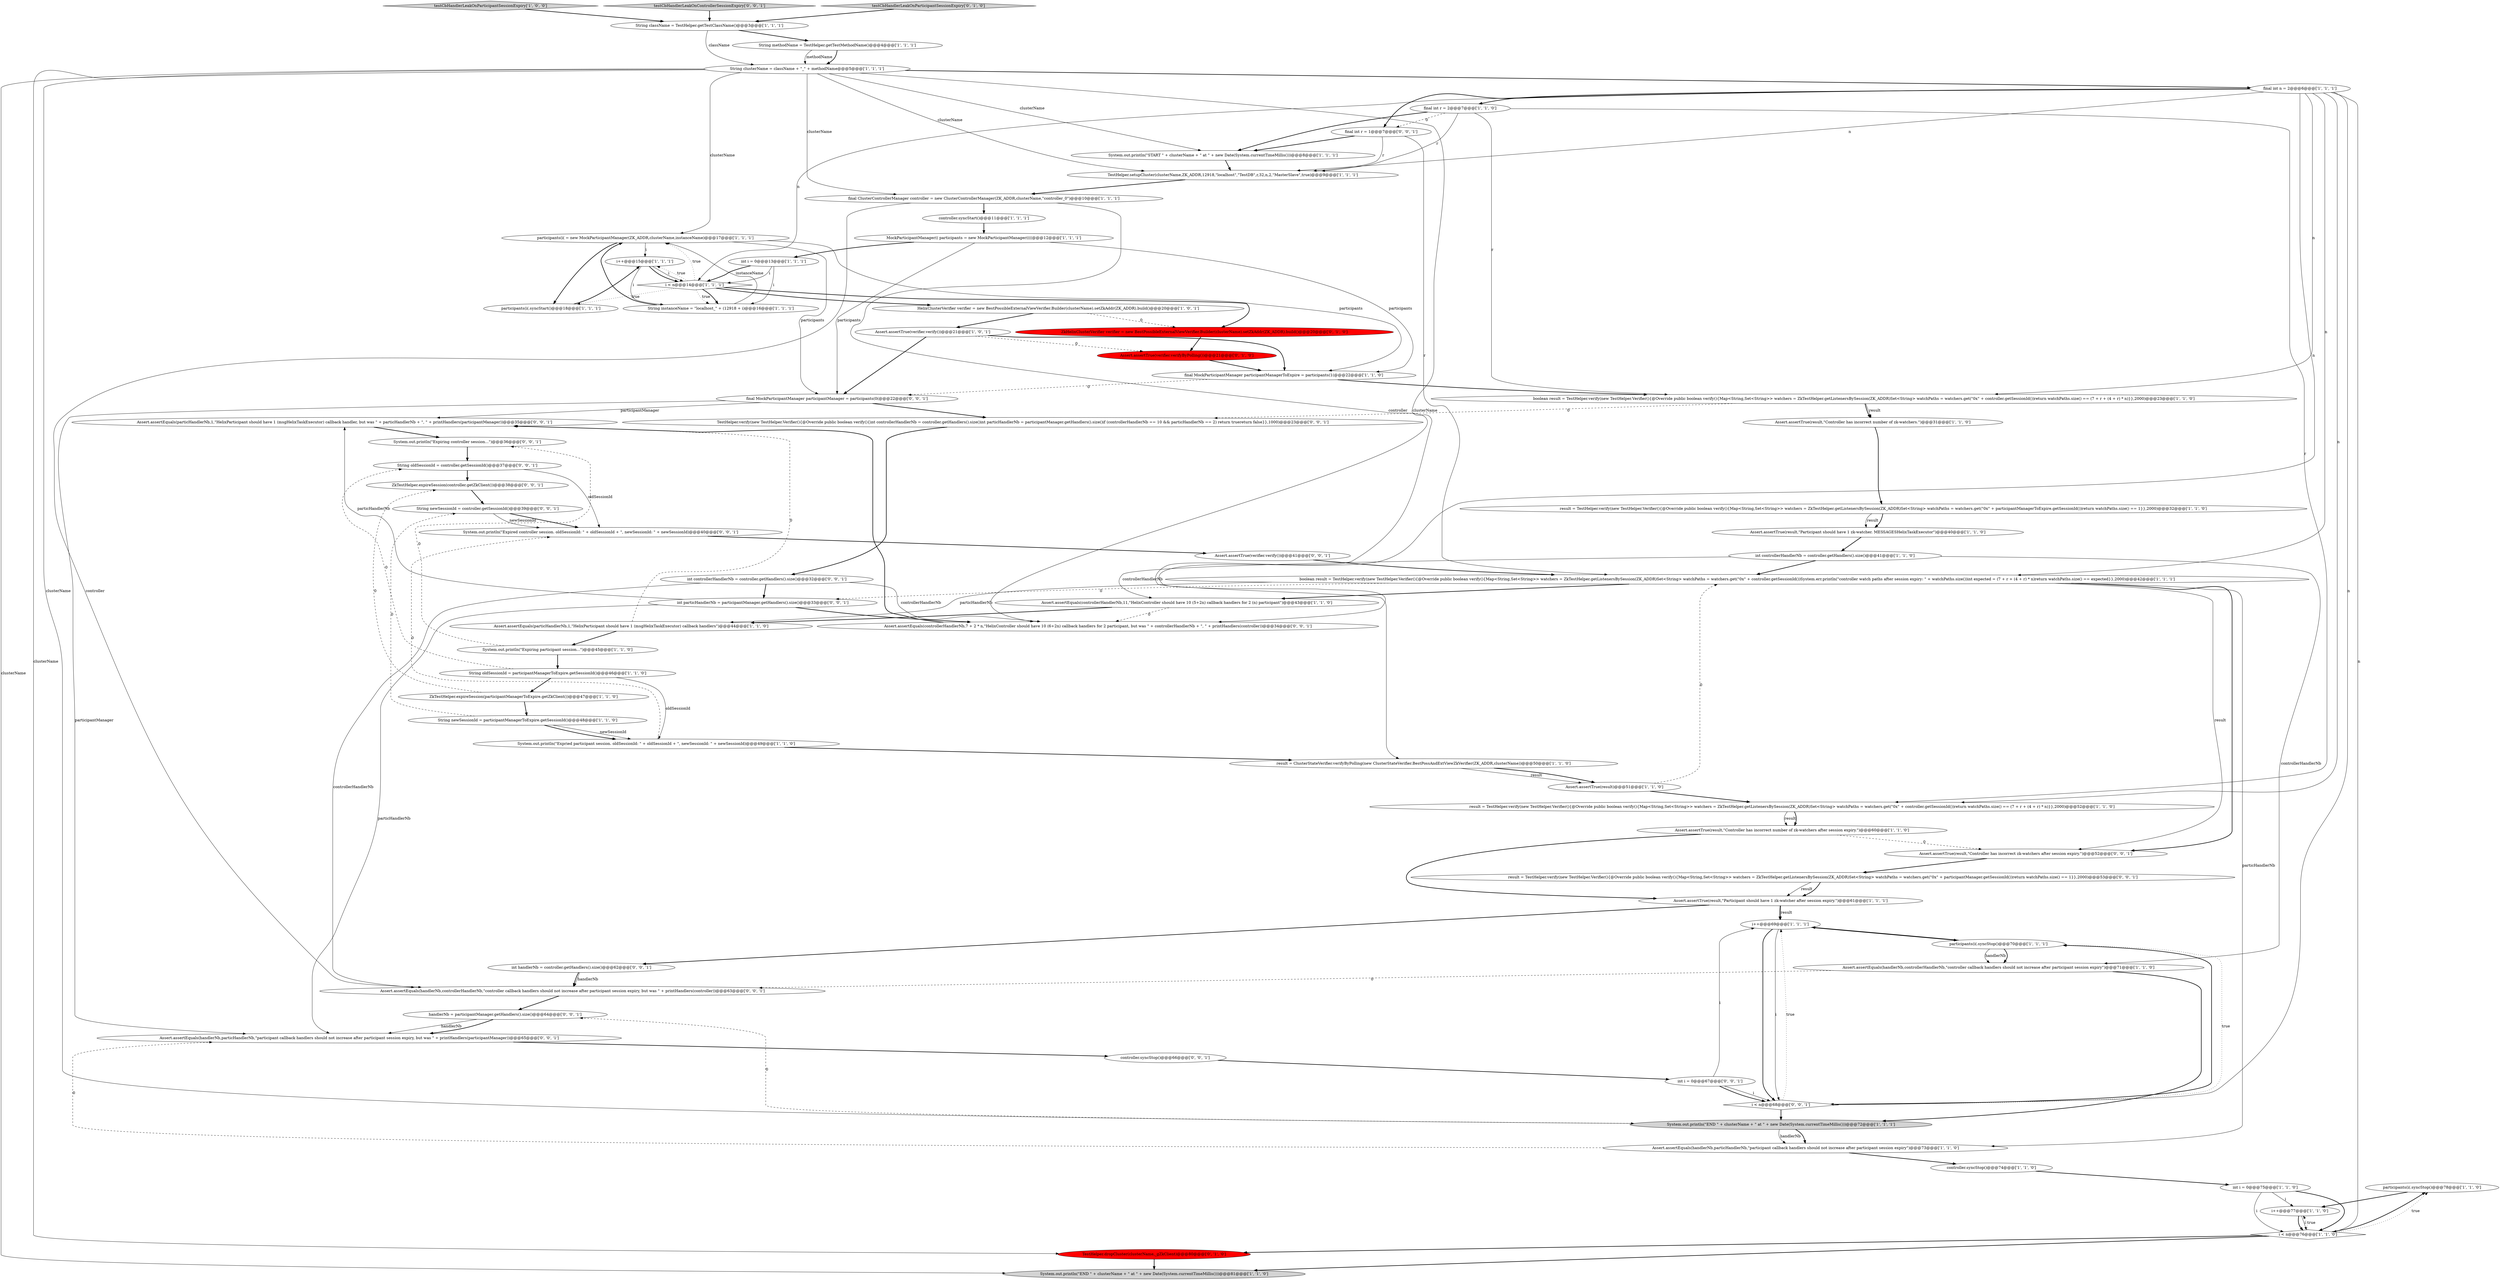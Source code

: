 digraph {
13 [style = filled, label = "participants(i(.syncStop()@@@78@@@['1', '1', '0']", fillcolor = white, shape = ellipse image = "AAA0AAABBB1BBB"];
20 [style = filled, label = "participants(i( = new MockParticipantManager(ZK_ADDR,clusterName,instanceName)@@@17@@@['1', '1', '1']", fillcolor = white, shape = ellipse image = "AAA0AAABBB1BBB"];
35 [style = filled, label = "result = ClusterStateVerifier.verifyByPolling(new ClusterStateVerifier.BestPossAndExtViewZkVerifier(ZK_ADDR,clusterName))@@@50@@@['1', '1', '0']", fillcolor = white, shape = ellipse image = "AAA0AAABBB1BBB"];
16 [style = filled, label = "System.out.println(\"Expiring participant session...\")@@@45@@@['1', '1', '0']", fillcolor = white, shape = ellipse image = "AAA0AAABBB1BBB"];
7 [style = filled, label = "String oldSessionId = participantManagerToExpire.getSessionId()@@@46@@@['1', '1', '0']", fillcolor = white, shape = ellipse image = "AAA0AAABBB1BBB"];
3 [style = filled, label = "Assert.assertTrue(result,\"Controller has incorrect number of zk-watchers after session expiry.\")@@@60@@@['1', '1', '0']", fillcolor = white, shape = ellipse image = "AAA0AAABBB1BBB"];
9 [style = filled, label = "Assert.assertTrue(result,\"Controller has incorrect number of zk-watchers.\")@@@31@@@['1', '1', '0']", fillcolor = white, shape = ellipse image = "AAA0AAABBB1BBB"];
27 [style = filled, label = "Assert.assertTrue(result)@@@51@@@['1', '1', '0']", fillcolor = white, shape = ellipse image = "AAA0AAABBB1BBB"];
22 [style = filled, label = "final int n = 2@@@6@@@['1', '1', '1']", fillcolor = white, shape = ellipse image = "AAA0AAABBB1BBB"];
67 [style = filled, label = "Assert.assertEquals(controllerHandlerNb,7 + 2 * n,\"HelixController should have 10 (6+2n) callback handlers for 2 participant, but was \" + controllerHandlerNb + \", \" + printHandlers(controller))@@@34@@@['0', '0', '1']", fillcolor = white, shape = ellipse image = "AAA0AAABBB3BBB"];
12 [style = filled, label = "String className = TestHelper.getTestClassName()@@@3@@@['1', '1', '1']", fillcolor = white, shape = ellipse image = "AAA0AAABBB1BBB"];
32 [style = filled, label = "i++@@@15@@@['1', '1', '1']", fillcolor = white, shape = ellipse image = "AAA0AAABBB1BBB"];
64 [style = filled, label = "final int r = 1@@@7@@@['0', '0', '1']", fillcolor = white, shape = ellipse image = "AAA0AAABBB3BBB"];
59 [style = filled, label = "Assert.assertEquals(particHandlerNb,1,\"HelixParticipant should have 1 (msgHelixTaskExecutor) callback handler, but was \" + particHandlerNb + \", \" + printHandlers(participantManager))@@@35@@@['0', '0', '1']", fillcolor = white, shape = ellipse image = "AAA0AAABBB3BBB"];
19 [style = filled, label = "String instanceName = \"localhost_\" + (12918 + i)@@@16@@@['1', '1', '1']", fillcolor = white, shape = ellipse image = "AAA0AAABBB1BBB"];
70 [style = filled, label = "TestHelper.verify(new TestHelper.Verifier(){@Override public boolean verify(){int controllerHandlerNb = controller.getHandlers().size()int particHandlerNb = participantManager.getHandlers().size()if (controllerHandlerNb == 10 && particHandlerNb == 2) return truereturn false}},1000)@@@23@@@['0', '0', '1']", fillcolor = white, shape = ellipse image = "AAA0AAABBB3BBB"];
55 [style = filled, label = "Assert.assertTrue(result,\"Controller has incorrect zk-watchers after session expiry.\")@@@52@@@['0', '0', '1']", fillcolor = white, shape = ellipse image = "AAA0AAABBB3BBB"];
39 [style = filled, label = "Assert.assertEquals(handlerNb,controllerHandlerNb,\"controller callback handlers should not increase after participant session expiry\")@@@71@@@['1', '1', '0']", fillcolor = white, shape = ellipse image = "AAA0AAABBB1BBB"];
40 [style = filled, label = "testCbHandlerLeakOnParticipantSessionExpiry['1', '0', '0']", fillcolor = lightgray, shape = diamond image = "AAA0AAABBB1BBB"];
58 [style = filled, label = "Assert.assertEquals(handlerNb,particHandlerNb,\"participant callback handlers should not increase after participant session expiry, but was \" + printHandlers(participantManager))@@@65@@@['0', '0', '1']", fillcolor = white, shape = ellipse image = "AAA0AAABBB3BBB"];
4 [style = filled, label = "final MockParticipantManager participantManagerToExpire = participants(1(@@@22@@@['1', '1', '0']", fillcolor = white, shape = ellipse image = "AAA0AAABBB1BBB"];
5 [style = filled, label = "ZkTestHelper.expireSession(participantManagerToExpire.getZkClient())@@@47@@@['1', '1', '0']", fillcolor = white, shape = ellipse image = "AAA0AAABBB1BBB"];
45 [style = filled, label = "i++@@@69@@@['1', '1', '1']", fillcolor = white, shape = ellipse image = "AAA0AAABBB1BBB"];
65 [style = filled, label = "result = TestHelper.verify(new TestHelper.Verifier(){@Override public boolean verify(){Map<String,Set<String>> watchers = ZkTestHelper.getListenersBySession(ZK_ADDR)Set<String> watchPaths = watchers.get(\"0x\" + participantManager.getSessionId())return watchPaths.size() == 1}},2000)@@@53@@@['0', '0', '1']", fillcolor = white, shape = ellipse image = "AAA0AAABBB3BBB"];
11 [style = filled, label = "Assert.assertEquals(particHandlerNb,1,\"HelixParticipant should have 1 (msgHelixTaskExecutor) callback handlers\")@@@44@@@['1', '1', '0']", fillcolor = white, shape = ellipse image = "AAA0AAABBB1BBB"];
30 [style = filled, label = "Assert.assertEquals(handlerNb,particHandlerNb,\"participant callback handlers should not increase after participant session expiry\")@@@73@@@['1', '1', '0']", fillcolor = white, shape = ellipse image = "AAA0AAABBB1BBB"];
60 [style = filled, label = "System.out.println(\"Expiring controller session...\")@@@36@@@['0', '0', '1']", fillcolor = white, shape = ellipse image = "AAA0AAABBB3BBB"];
68 [style = filled, label = "int controllerHandlerNb = controller.getHandlers().size()@@@32@@@['0', '0', '1']", fillcolor = white, shape = ellipse image = "AAA0AAABBB3BBB"];
1 [style = filled, label = "int i = 0@@@75@@@['1', '1', '0']", fillcolor = white, shape = ellipse image = "AAA0AAABBB1BBB"];
21 [style = filled, label = "i++@@@77@@@['1', '1', '0']", fillcolor = white, shape = ellipse image = "AAA0AAABBB1BBB"];
63 [style = filled, label = "String newSessionId = controller.getSessionId()@@@39@@@['0', '0', '1']", fillcolor = white, shape = ellipse image = "AAA0AAABBB3BBB"];
71 [style = filled, label = "controller.syncStop()@@@66@@@['0', '0', '1']", fillcolor = white, shape = ellipse image = "AAA0AAABBB3BBB"];
66 [style = filled, label = "ZkTestHelper.expireSession(controller.getZkClient())@@@38@@@['0', '0', '1']", fillcolor = white, shape = ellipse image = "AAA0AAABBB3BBB"];
72 [style = filled, label = "System.out.println(\"Expired controller session. oldSessionId: \" + oldSessionId + \", newSessionId: \" + newSessionId)@@@40@@@['0', '0', '1']", fillcolor = white, shape = ellipse image = "AAA0AAABBB3BBB"];
15 [style = filled, label = "controller.syncStart()@@@11@@@['1', '1', '1']", fillcolor = white, shape = ellipse image = "AAA0AAABBB1BBB"];
42 [style = filled, label = "System.out.println(\"Expried participant session. oldSessionId: \" + oldSessionId + \", newSessionId: \" + newSessionId)@@@49@@@['1', '1', '0']", fillcolor = white, shape = ellipse image = "AAA0AAABBB1BBB"];
73 [style = filled, label = "Assert.assertTrue(verifier.verify())@@@41@@@['0', '0', '1']", fillcolor = white, shape = ellipse image = "AAA0AAABBB3BBB"];
69 [style = filled, label = "int particHandlerNb = participantManager.getHandlers().size()@@@33@@@['0', '0', '1']", fillcolor = white, shape = ellipse image = "AAA0AAABBB3BBB"];
6 [style = filled, label = "i < n@@@14@@@['1', '1', '1']", fillcolor = white, shape = diamond image = "AAA0AAABBB1BBB"];
74 [style = filled, label = "handlerNb = participantManager.getHandlers().size()@@@64@@@['0', '0', '1']", fillcolor = white, shape = ellipse image = "AAA0AAABBB3BBB"];
2 [style = filled, label = "int controllerHandlerNb = controller.getHandlers().size()@@@41@@@['1', '1', '0']", fillcolor = white, shape = ellipse image = "AAA0AAABBB1BBB"];
17 [style = filled, label = "participants(i(.syncStart()@@@18@@@['1', '1', '1']", fillcolor = white, shape = ellipse image = "AAA0AAABBB1BBB"];
52 [style = filled, label = "Assert.assertTrue(verifier.verifyByPolling())@@@21@@@['0', '1', '0']", fillcolor = red, shape = ellipse image = "AAA1AAABBB2BBB"];
28 [style = filled, label = "controller.syncStop()@@@74@@@['1', '1', '0']", fillcolor = white, shape = ellipse image = "AAA0AAABBB1BBB"];
31 [style = filled, label = "String clusterName = className + \"_\" + methodName@@@5@@@['1', '1', '1']", fillcolor = white, shape = ellipse image = "AAA0AAABBB1BBB"];
25 [style = filled, label = "result = TestHelper.verify(new TestHelper.Verifier(){@Override public boolean verify(){Map<String,Set<String>> watchers = ZkTestHelper.getListenersBySession(ZK_ADDR)Set<String> watchPaths = watchers.get(\"0x\" + participantManagerToExpire.getSessionId())return watchPaths.size() == 1}},2000)@@@32@@@['1', '1', '0']", fillcolor = white, shape = ellipse image = "AAA0AAABBB1BBB"];
23 [style = filled, label = "System.out.println(\"START \" + clusterName + \" at \" + new Date(System.currentTimeMillis()))@@@8@@@['1', '1', '1']", fillcolor = white, shape = ellipse image = "AAA0AAABBB1BBB"];
44 [style = filled, label = "final ClusterControllerManager controller = new ClusterControllerManager(ZK_ADDR,clusterName,\"controller_0\")@@@10@@@['1', '1', '1']", fillcolor = white, shape = ellipse image = "AAA0AAABBB1BBB"];
24 [style = filled, label = "String methodName = TestHelper.getTestMethodName()@@@4@@@['1', '1', '1']", fillcolor = white, shape = ellipse image = "AAA0AAABBB1BBB"];
43 [style = filled, label = "final int r = 2@@@7@@@['1', '1', '0']", fillcolor = white, shape = ellipse image = "AAA0AAABBB1BBB"];
54 [style = filled, label = "Assert.assertEquals(handlerNb,controllerHandlerNb,\"controller callback handlers should not increase after participant session expiry, but was \" + printHandlers(controller))@@@63@@@['0', '0', '1']", fillcolor = white, shape = ellipse image = "AAA0AAABBB3BBB"];
61 [style = filled, label = "int handlerNb = controller.getHandlers().size()@@@62@@@['0', '0', '1']", fillcolor = white, shape = ellipse image = "AAA0AAABBB3BBB"];
18 [style = filled, label = "Assert.assertTrue(result,\"Participant should have 1 zk-watcher. MESSAGESHelixTaskExecutor\")@@@40@@@['1', '1', '0']", fillcolor = white, shape = ellipse image = "AAA0AAABBB1BBB"];
62 [style = filled, label = "final MockParticipantManager participantManager = participants(0(@@@22@@@['0', '0', '1']", fillcolor = white, shape = ellipse image = "AAA0AAABBB3BBB"];
53 [style = filled, label = "String oldSessionId = controller.getSessionId()@@@37@@@['0', '0', '1']", fillcolor = white, shape = ellipse image = "AAA0AAABBB3BBB"];
47 [style = filled, label = "result = TestHelper.verify(new TestHelper.Verifier(){@Override public boolean verify(){Map<String,Set<String>> watchers = ZkTestHelper.getListenersBySession(ZK_ADDR)Set<String> watchPaths = watchers.get(\"0x\" + controller.getSessionId())return watchPaths.size() == (7 + r + (4 + r) * n)}},2000)@@@52@@@['1', '1', '0']", fillcolor = white, shape = ellipse image = "AAA0AAABBB1BBB"];
8 [style = filled, label = "String newSessionId = participantManagerToExpire.getSessionId()@@@48@@@['1', '1', '0']", fillcolor = white, shape = ellipse image = "AAA0AAABBB1BBB"];
51 [style = filled, label = "ZkHelixClusterVerifier verifier = new BestPossibleExternalViewVerifier.Builder(clusterName).setZkAddr(ZK_ADDR).build()@@@20@@@['0', '1', '0']", fillcolor = red, shape = ellipse image = "AAA1AAABBB2BBB"];
34 [style = filled, label = "Assert.assertTrue(verifier.verify())@@@21@@@['1', '0', '1']", fillcolor = white, shape = ellipse image = "AAA0AAABBB1BBB"];
41 [style = filled, label = "boolean result = TestHelper.verify(new TestHelper.Verifier(){@Override public boolean verify(){Map<String,Set<String>> watchers = ZkTestHelper.getListenersBySession(ZK_ADDR)Set<String> watchPaths = watchers.get(\"0x\" + controller.getSessionId())return watchPaths.size() == (7 + r + (4 + r) * n)}},2000)@@@23@@@['1', '1', '0']", fillcolor = white, shape = ellipse image = "AAA0AAABBB1BBB"];
48 [style = filled, label = "System.out.println(\"END \" + clusterName + \" at \" + new Date(System.currentTimeMillis()))@@@81@@@['1', '1', '0']", fillcolor = lightgray, shape = ellipse image = "AAA0AAABBB1BBB"];
75 [style = filled, label = "int i = 0@@@67@@@['0', '0', '1']", fillcolor = white, shape = ellipse image = "AAA0AAABBB3BBB"];
37 [style = filled, label = "HelixClusterVerifier verifier = new BestPossibleExternalViewVerifier.Builder(clusterName).setZkAddr(ZK_ADDR).build()@@@20@@@['1', '0', '1']", fillcolor = white, shape = ellipse image = "AAA0AAABBB1BBB"];
57 [style = filled, label = "testCbHandlerLeakOnControllerSessionExpiry['0', '0', '1']", fillcolor = lightgray, shape = diamond image = "AAA0AAABBB3BBB"];
0 [style = filled, label = "System.out.println(\"END \" + clusterName + \" at \" + new Date(System.currentTimeMillis()))@@@72@@@['1', '1', '1']", fillcolor = lightgray, shape = ellipse image = "AAA0AAABBB1BBB"];
50 [style = filled, label = "TestHelper.dropCluster(clusterName,_gZkClient)@@@80@@@['0', '1', '0']", fillcolor = red, shape = ellipse image = "AAA1AAABBB2BBB"];
14 [style = filled, label = "boolean result = TestHelper.verify(new TestHelper.Verifier(){@Override public boolean verify(){Map<String,Set<String>> watchers = ZkTestHelper.getListenersBySession(ZK_ADDR)Set<String> watchPaths = watchers.get(\"0x\" + controller.getSessionId())System.err.println(\"controller watch paths after session expiry: \" + watchPaths.size())int expected = (7 + r + (4 + r) * n)return watchPaths.size() == expected}},2000)@@@42@@@['1', '1', '1']", fillcolor = white, shape = ellipse image = "AAA0AAABBB1BBB"];
36 [style = filled, label = "Assert.assertTrue(result,\"Participant should have 1 zk-watcher after session expiry.\")@@@61@@@['1', '1', '1']", fillcolor = white, shape = ellipse image = "AAA0AAABBB1BBB"];
33 [style = filled, label = "int i = 0@@@13@@@['1', '1', '1']", fillcolor = white, shape = ellipse image = "AAA0AAABBB1BBB"];
29 [style = filled, label = "MockParticipantManager(( participants = new MockParticipantManager((((@@@12@@@['1', '1', '1']", fillcolor = white, shape = ellipse image = "AAA0AAABBB1BBB"];
46 [style = filled, label = "i < n@@@76@@@['1', '1', '0']", fillcolor = white, shape = diamond image = "AAA0AAABBB1BBB"];
10 [style = filled, label = "participants(i(.syncStop()@@@70@@@['1', '1', '1']", fillcolor = white, shape = ellipse image = "AAA0AAABBB1BBB"];
38 [style = filled, label = "Assert.assertEquals(controllerHandlerNb,11,\"HelixController should have 10 (5+2n) callback handlers for 2 (n) participant\")@@@43@@@['1', '1', '0']", fillcolor = white, shape = ellipse image = "AAA0AAABBB1BBB"];
49 [style = filled, label = "testCbHandlerLeakOnParticipantSessionExpiry['0', '1', '0']", fillcolor = lightgray, shape = diamond image = "AAA0AAABBB2BBB"];
56 [style = filled, label = "i < n@@@68@@@['0', '0', '1']", fillcolor = white, shape = diamond image = "AAA0AAABBB3BBB"];
26 [style = filled, label = "TestHelper.setupCluster(clusterName,ZK_ADDR,12918,\"localhost\",\"TestDB\",r,32,n,2,\"MasterSlave\",true)@@@9@@@['1', '1', '1']", fillcolor = white, shape = ellipse image = "AAA0AAABBB1BBB"];
36->45 [style = solid, label="result"];
63->72 [style = bold, label=""];
0->30 [style = bold, label=""];
75->56 [style = bold, label=""];
22->47 [style = solid, label="n"];
68->69 [style = bold, label=""];
46->13 [style = bold, label=""];
37->51 [style = dashed, label="0"];
75->45 [style = solid, label="i"];
31->26 [style = solid, label="clusterName"];
16->7 [style = bold, label=""];
44->15 [style = bold, label=""];
60->53 [style = bold, label=""];
41->9 [style = bold, label=""];
6->32 [style = dotted, label="true"];
61->54 [style = solid, label="handlerNb"];
22->67 [style = solid, label="n"];
46->48 [style = bold, label=""];
47->3 [style = solid, label="result"];
43->23 [style = bold, label=""];
6->19 [style = dotted, label="true"];
32->6 [style = bold, label=""];
1->46 [style = bold, label=""];
21->46 [style = bold, label=""];
3->36 [style = bold, label=""];
30->28 [style = bold, label=""];
10->39 [style = bold, label=""];
68->54 [style = solid, label="controllerHandlerNb"];
72->73 [style = bold, label=""];
2->14 [style = bold, label=""];
70->68 [style = bold, label=""];
46->13 [style = dotted, label="true"];
21->46 [style = solid, label="i"];
10->39 [style = solid, label="handlerNb"];
46->50 [style = bold, label=""];
62->58 [style = solid, label="participantManager"];
22->14 [style = solid, label="n"];
68->67 [style = solid, label="controllerHandlerNb"];
22->64 [style = bold, label=""];
45->10 [style = bold, label=""];
66->63 [style = bold, label=""];
1->46 [style = solid, label="i"];
11->16 [style = bold, label=""];
49->12 [style = bold, label=""];
31->44 [style = solid, label="clusterName"];
59->60 [style = bold, label=""];
38->11 [style = bold, label=""];
0->30 [style = solid, label="handlerNb"];
19->20 [style = bold, label=""];
22->43 [style = bold, label=""];
35->27 [style = solid, label="result"];
14->55 [style = solid, label="result"];
14->38 [style = bold, label=""];
63->72 [style = solid, label="newSessionId"];
71->75 [style = bold, label=""];
19->20 [style = solid, label="instanceName"];
6->20 [style = dotted, label="true"];
3->55 [style = dashed, label="0"];
53->72 [style = solid, label="oldSessionId"];
56->10 [style = bold, label=""];
27->14 [style = dashed, label="0"];
7->5 [style = bold, label=""];
55->65 [style = bold, label=""];
32->19 [style = solid, label="i"];
29->62 [style = solid, label="participants"];
14->30 [style = solid, label="particHandlerNb"];
54->74 [style = bold, label=""];
57->12 [style = bold, label=""];
75->56 [style = solid, label="i"];
34->62 [style = bold, label=""];
10->45 [style = bold, label=""];
34->52 [style = dashed, label="0"];
45->56 [style = bold, label=""];
22->41 [style = solid, label="n"];
44->54 [style = solid, label="controller"];
46->21 [style = dotted, label="true"];
27->47 [style = bold, label=""];
69->58 [style = solid, label="particHandlerNb"];
45->56 [style = solid, label="i"];
15->29 [style = bold, label=""];
43->41 [style = solid, label="r"];
20->32 [style = solid, label="i"];
41->9 [style = solid, label="result"];
47->3 [style = bold, label=""];
43->64 [style = dashed, label="0"];
11->59 [style = dashed, label="0"];
6->51 [style = bold, label=""];
25->18 [style = bold, label=""];
52->4 [style = bold, label=""];
20->4 [style = solid, label="participants"];
12->24 [style = bold, label=""];
51->52 [style = bold, label=""];
50->48 [style = bold, label=""];
31->50 [style = solid, label="clusterName"];
62->59 [style = solid, label="participantManager"];
22->26 [style = solid, label="n"];
4->41 [style = bold, label=""];
6->37 [style = bold, label=""];
14->11 [style = solid, label="particHandlerNb"];
40->12 [style = bold, label=""];
74->58 [style = solid, label="handlerNb"];
56->10 [style = dotted, label="true"];
2->38 [style = solid, label="controllerHandlerNb"];
8->63 [style = dashed, label="0"];
26->44 [style = bold, label=""];
24->31 [style = bold, label=""];
41->70 [style = dashed, label="0"];
31->48 [style = solid, label="clusterName"];
73->14 [style = bold, label=""];
16->60 [style = dashed, label="0"];
7->53 [style = dashed, label="0"];
1->21 [style = solid, label="i"];
44->67 [style = solid, label="controller"];
29->4 [style = solid, label="participants"];
61->54 [style = bold, label=""];
56->45 [style = dotted, label="true"];
69->59 [style = solid, label="particHandlerNb"];
43->47 [style = solid, label="r"];
4->62 [style = dashed, label="0"];
74->58 [style = bold, label=""];
58->71 [style = bold, label=""];
65->36 [style = solid, label="result"];
62->70 [style = bold, label=""];
5->8 [style = bold, label=""];
22->46 [style = solid, label="n"];
35->27 [style = bold, label=""];
38->67 [style = dashed, label="0"];
20->17 [style = bold, label=""];
33->6 [style = solid, label="i"];
39->54 [style = dashed, label="0"];
31->22 [style = bold, label=""];
69->67 [style = bold, label=""];
8->42 [style = solid, label="newSessionId"];
33->6 [style = bold, label=""];
64->14 [style = solid, label="r"];
31->20 [style = solid, label="clusterName"];
23->26 [style = bold, label=""];
22->6 [style = solid, label="n"];
56->0 [style = bold, label=""];
12->31 [style = solid, label="className"];
28->1 [style = bold, label=""];
6->19 [style = bold, label=""];
17->32 [style = bold, label=""];
18->2 [style = bold, label=""];
14->69 [style = dashed, label="0"];
64->26 [style = solid, label="r"];
6->17 [style = dotted, label="true"];
42->35 [style = bold, label=""];
64->23 [style = bold, label=""];
32->6 [style = solid, label="i"];
65->36 [style = bold, label=""];
20->62 [style = solid, label="participants"];
24->31 [style = solid, label="methodName"];
29->33 [style = bold, label=""];
8->42 [style = bold, label=""];
39->0 [style = bold, label=""];
0->74 [style = dashed, label="0"];
2->39 [style = solid, label="controllerHandlerNb"];
37->34 [style = bold, label=""];
9->25 [style = bold, label=""];
53->66 [style = bold, label=""];
43->26 [style = solid, label="r"];
30->58 [style = dashed, label="0"];
42->72 [style = dashed, label="0"];
34->4 [style = bold, label=""];
5->66 [style = dashed, label="0"];
14->55 [style = bold, label=""];
36->61 [style = bold, label=""];
31->35 [style = solid, label="clusterName"];
33->19 [style = solid, label="i"];
36->45 [style = bold, label=""];
25->18 [style = solid, label="result"];
13->21 [style = bold, label=""];
22->56 [style = solid, label="n"];
7->42 [style = solid, label="oldSessionId"];
31->0 [style = solid, label="clusterName"];
31->23 [style = solid, label="clusterName"];
67->59 [style = bold, label=""];
}

